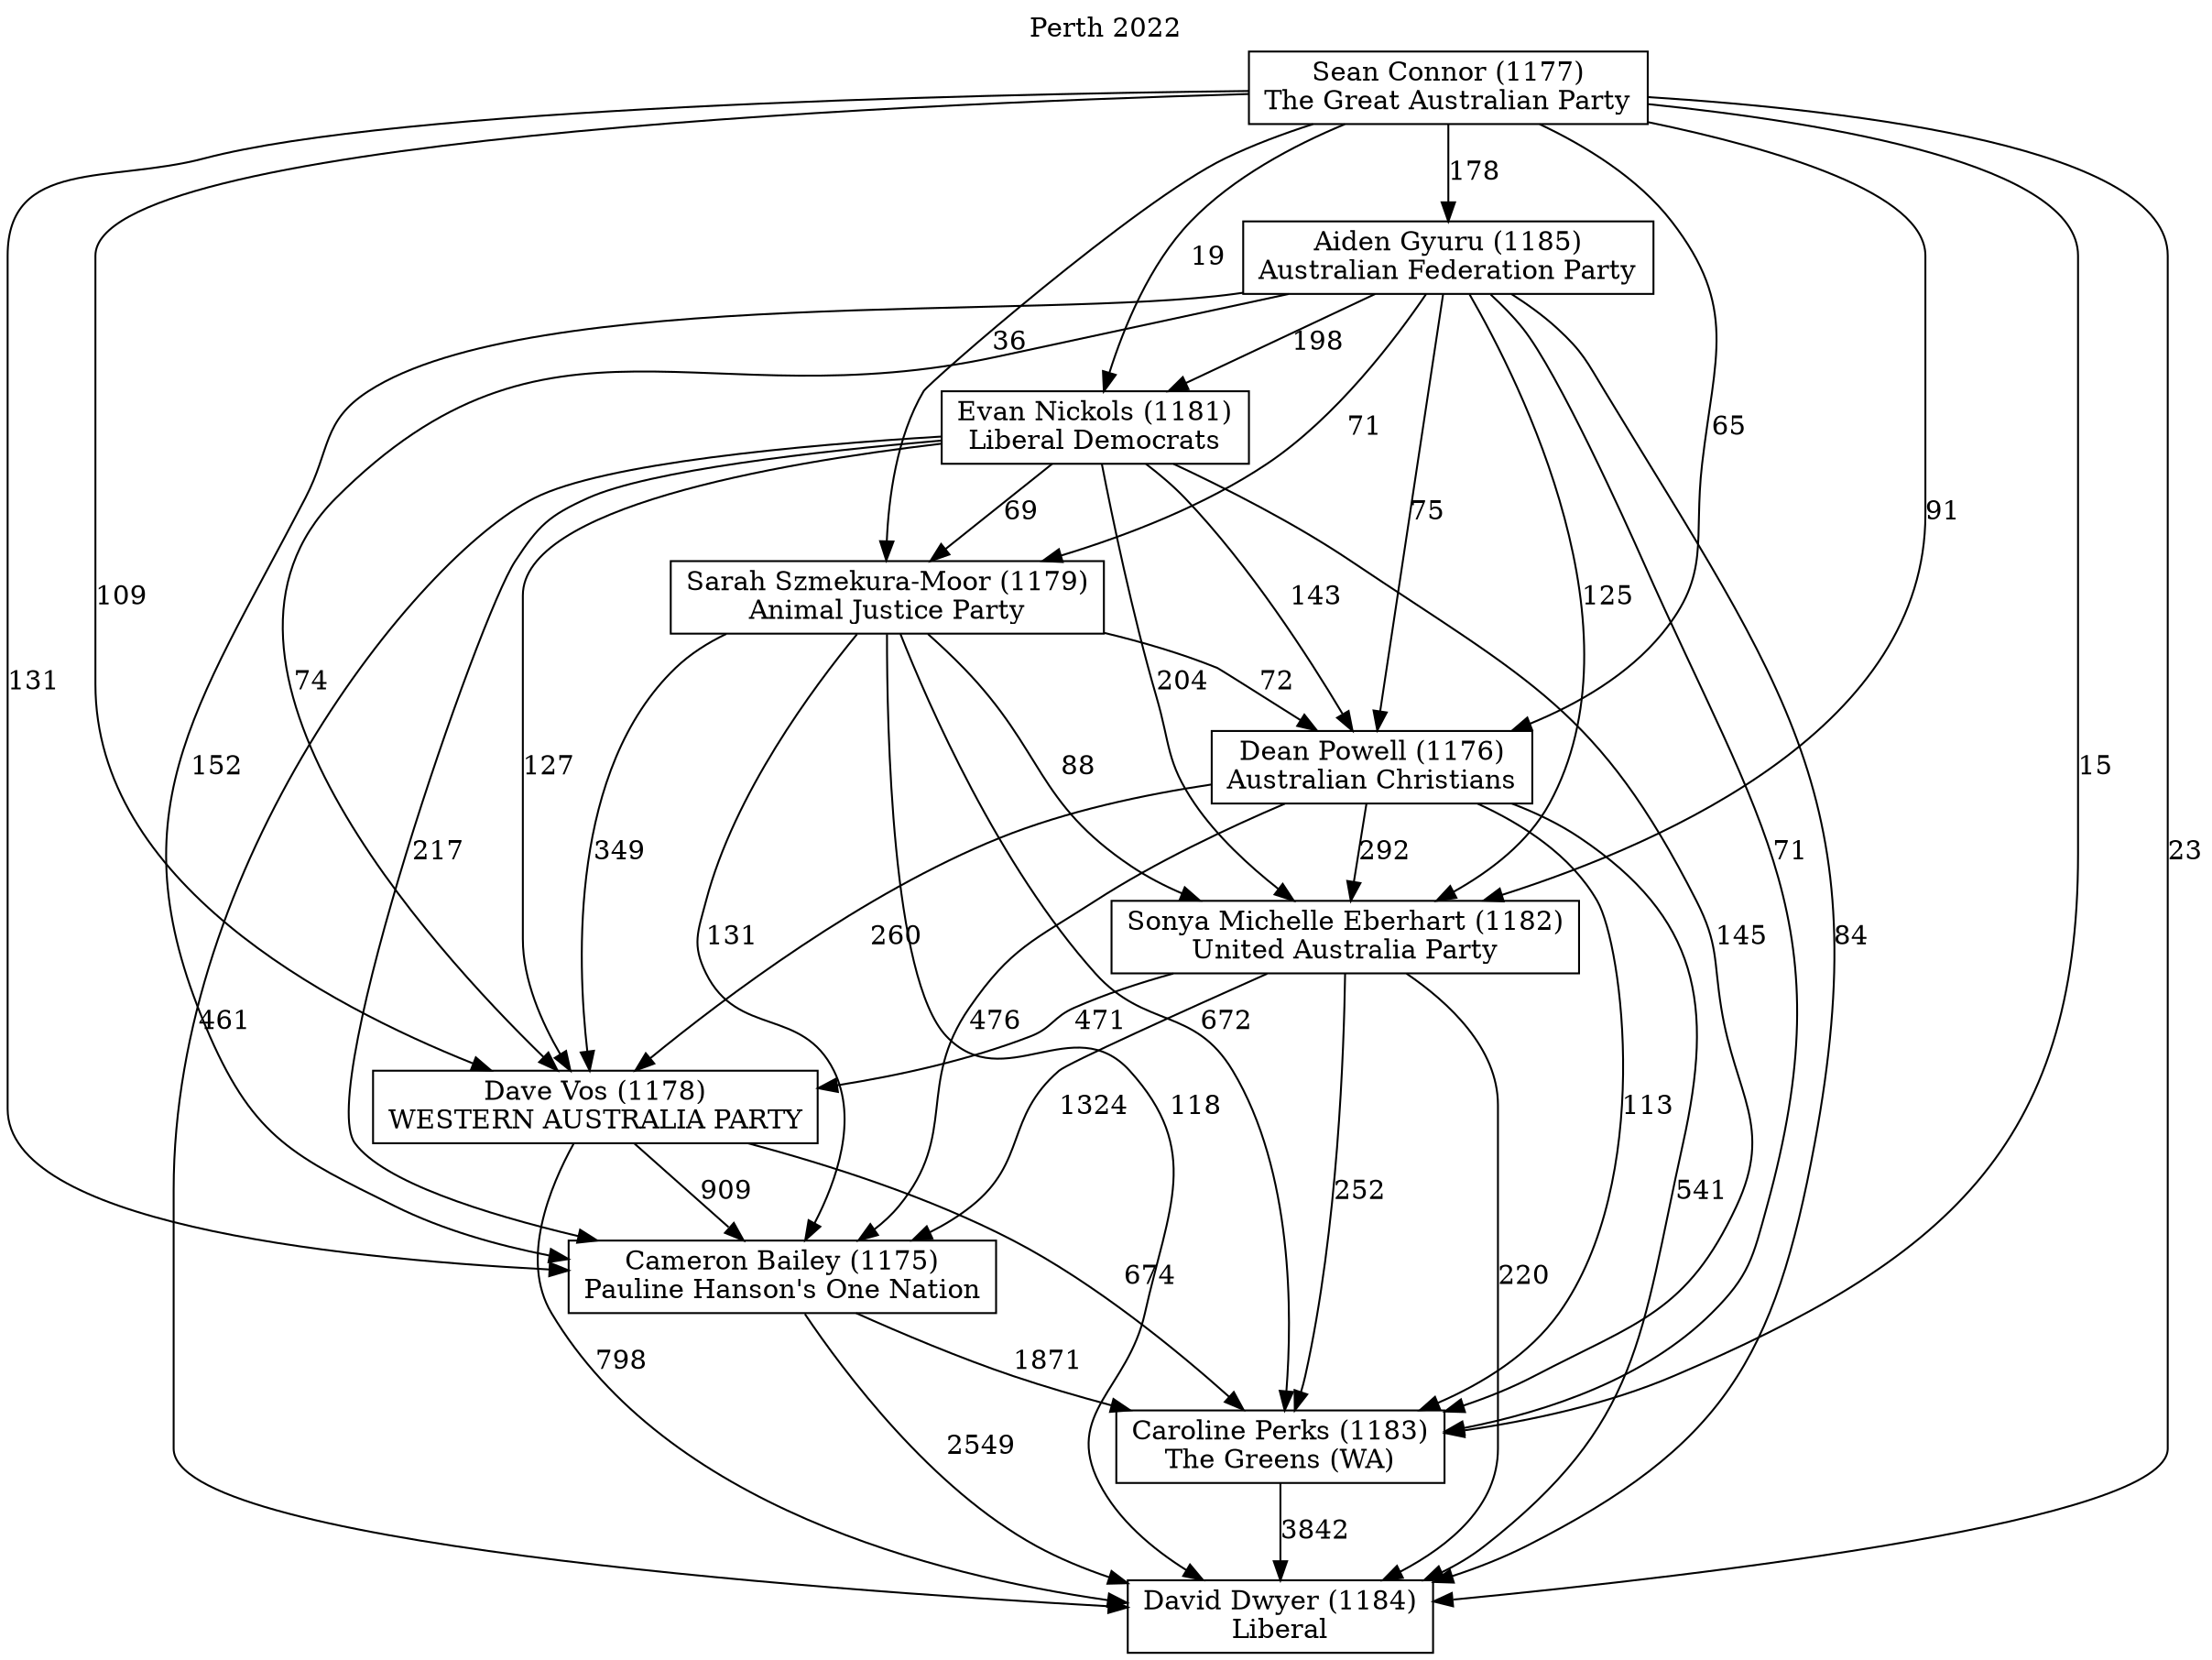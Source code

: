 // House preference flow
digraph "David Dwyer (1184)_Perth_2022" {
	graph [label="Perth 2022" labelloc=t mclimit=2]
	node [shape=box]
	"David Dwyer (1184)" [label="David Dwyer (1184)
Liberal"]
	"Caroline Perks (1183)" [label="Caroline Perks (1183)
The Greens (WA)"]
	"Cameron Bailey (1175)" [label="Cameron Bailey (1175)
Pauline Hanson's One Nation"]
	"Dave Vos (1178)" [label="Dave Vos (1178)
WESTERN AUSTRALIA PARTY"]
	"Sonya Michelle Eberhart (1182)" [label="Sonya Michelle Eberhart (1182)
United Australia Party"]
	"Dean Powell (1176)" [label="Dean Powell (1176)
Australian Christians"]
	"Sarah Szmekura-Moor (1179)" [label="Sarah Szmekura-Moor (1179)
Animal Justice Party"]
	"Evan Nickols (1181)" [label="Evan Nickols (1181)
Liberal Democrats"]
	"Aiden Gyuru (1185)" [label="Aiden Gyuru (1185)
Australian Federation Party"]
	"Sean Connor (1177)" [label="Sean Connor (1177)
The Great Australian Party"]
	"Caroline Perks (1183)" -> "David Dwyer (1184)" [label=3842]
	"Cameron Bailey (1175)" -> "Caroline Perks (1183)" [label=1871]
	"Dave Vos (1178)" -> "Cameron Bailey (1175)" [label=909]
	"Sonya Michelle Eberhart (1182)" -> "Dave Vos (1178)" [label=471]
	"Dean Powell (1176)" -> "Sonya Michelle Eberhart (1182)" [label=292]
	"Sarah Szmekura-Moor (1179)" -> "Dean Powell (1176)" [label=72]
	"Evan Nickols (1181)" -> "Sarah Szmekura-Moor (1179)" [label=69]
	"Aiden Gyuru (1185)" -> "Evan Nickols (1181)" [label=198]
	"Sean Connor (1177)" -> "Aiden Gyuru (1185)" [label=178]
	"Cameron Bailey (1175)" -> "David Dwyer (1184)" [label=2549]
	"Dave Vos (1178)" -> "David Dwyer (1184)" [label=798]
	"Sonya Michelle Eberhart (1182)" -> "David Dwyer (1184)" [label=220]
	"Dean Powell (1176)" -> "David Dwyer (1184)" [label=541]
	"Sarah Szmekura-Moor (1179)" -> "David Dwyer (1184)" [label=118]
	"Evan Nickols (1181)" -> "David Dwyer (1184)" [label=461]
	"Aiden Gyuru (1185)" -> "David Dwyer (1184)" [label=84]
	"Sean Connor (1177)" -> "David Dwyer (1184)" [label=23]
	"Sean Connor (1177)" -> "Evan Nickols (1181)" [label=19]
	"Aiden Gyuru (1185)" -> "Sarah Szmekura-Moor (1179)" [label=71]
	"Sean Connor (1177)" -> "Sarah Szmekura-Moor (1179)" [label=36]
	"Evan Nickols (1181)" -> "Dean Powell (1176)" [label=143]
	"Aiden Gyuru (1185)" -> "Dean Powell (1176)" [label=75]
	"Sean Connor (1177)" -> "Dean Powell (1176)" [label=65]
	"Sarah Szmekura-Moor (1179)" -> "Sonya Michelle Eberhart (1182)" [label=88]
	"Evan Nickols (1181)" -> "Sonya Michelle Eberhart (1182)" [label=204]
	"Aiden Gyuru (1185)" -> "Sonya Michelle Eberhart (1182)" [label=125]
	"Sean Connor (1177)" -> "Sonya Michelle Eberhart (1182)" [label=91]
	"Dean Powell (1176)" -> "Dave Vos (1178)" [label=260]
	"Sarah Szmekura-Moor (1179)" -> "Dave Vos (1178)" [label=349]
	"Evan Nickols (1181)" -> "Dave Vos (1178)" [label=127]
	"Aiden Gyuru (1185)" -> "Dave Vos (1178)" [label=74]
	"Sean Connor (1177)" -> "Dave Vos (1178)" [label=109]
	"Sonya Michelle Eberhart (1182)" -> "Cameron Bailey (1175)" [label=1324]
	"Dean Powell (1176)" -> "Cameron Bailey (1175)" [label=476]
	"Sarah Szmekura-Moor (1179)" -> "Cameron Bailey (1175)" [label=131]
	"Evan Nickols (1181)" -> "Cameron Bailey (1175)" [label=217]
	"Aiden Gyuru (1185)" -> "Cameron Bailey (1175)" [label=152]
	"Sean Connor (1177)" -> "Cameron Bailey (1175)" [label=131]
	"Dave Vos (1178)" -> "Caroline Perks (1183)" [label=674]
	"Sonya Michelle Eberhart (1182)" -> "Caroline Perks (1183)" [label=252]
	"Dean Powell (1176)" -> "Caroline Perks (1183)" [label=113]
	"Sarah Szmekura-Moor (1179)" -> "Caroline Perks (1183)" [label=672]
	"Evan Nickols (1181)" -> "Caroline Perks (1183)" [label=145]
	"Aiden Gyuru (1185)" -> "Caroline Perks (1183)" [label=71]
	"Sean Connor (1177)" -> "Caroline Perks (1183)" [label=15]
}
